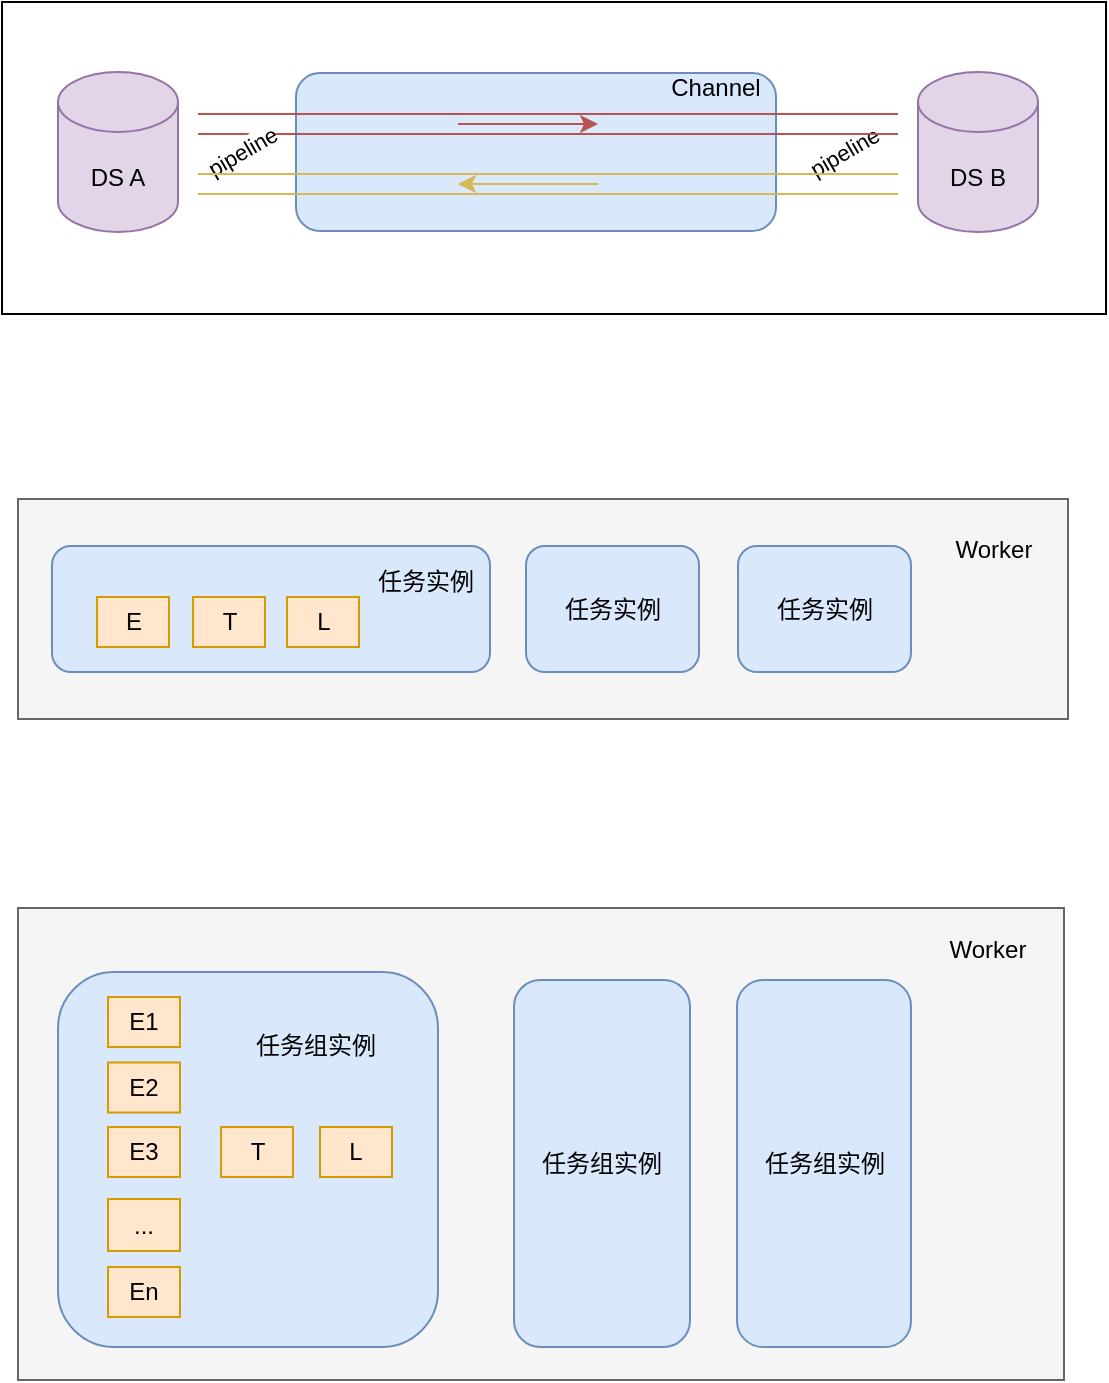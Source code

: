 <mxfile version="21.2.1" type="github">
  <diagram name="第 1 页" id="QBF703WfC1bJtobeGhCa">
    <mxGraphModel dx="1627" dy="831" grid="0" gridSize="10" guides="1" tooltips="1" connect="1" arrows="1" fold="1" page="1" pageScale="1" pageWidth="827" pageHeight="5000" math="0" shadow="0">
      <root>
        <mxCell id="0" />
        <mxCell id="1" parent="0" />
        <mxCell id="PcVWDQf7pGQgmWW3qAXG-42" value="" style="rounded=0;whiteSpace=wrap;html=1;" parent="1" vertex="1">
          <mxGeometry x="162" y="96" width="552" height="156" as="geometry" />
        </mxCell>
        <mxCell id="PcVWDQf7pGQgmWW3qAXG-22" value="DS A" style="shape=cylinder3;whiteSpace=wrap;html=1;boundedLbl=1;backgroundOutline=1;size=15;fillColor=#e1d5e7;strokeColor=#9673a6;" parent="1" vertex="1">
          <mxGeometry x="190" y="131" width="60" height="80" as="geometry" />
        </mxCell>
        <mxCell id="PcVWDQf7pGQgmWW3qAXG-23" value="DS B" style="shape=cylinder3;whiteSpace=wrap;html=1;boundedLbl=1;backgroundOutline=1;size=15;fillColor=#e1d5e7;strokeColor=#9673a6;" parent="1" vertex="1">
          <mxGeometry x="620" y="131" width="60" height="80" as="geometry" />
        </mxCell>
        <mxCell id="PcVWDQf7pGQgmWW3qAXG-24" value="" style="rounded=1;whiteSpace=wrap;html=1;fillColor=#dae8fc;strokeColor=#6c8ebf;" parent="1" vertex="1">
          <mxGeometry x="309" y="131.5" width="240" height="79" as="geometry" />
        </mxCell>
        <mxCell id="PcVWDQf7pGQgmWW3qAXG-33" value="" style="endArrow=classic;html=1;rounded=0;fillColor=#f8cecc;strokeColor=#b85450;" parent="1" edge="1">
          <mxGeometry width="50" height="50" relative="1" as="geometry">
            <mxPoint x="390" y="157" as="sourcePoint" />
            <mxPoint x="460" y="157" as="targetPoint" />
          </mxGeometry>
        </mxCell>
        <mxCell id="PcVWDQf7pGQgmWW3qAXG-35" value="" style="endArrow=classic;html=1;rounded=0;fillColor=#fff2cc;strokeColor=#d6b656;" parent="1" edge="1">
          <mxGeometry width="50" height="50" relative="1" as="geometry">
            <mxPoint x="460" y="187" as="sourcePoint" />
            <mxPoint x="390" y="187" as="targetPoint" />
          </mxGeometry>
        </mxCell>
        <mxCell id="PcVWDQf7pGQgmWW3qAXG-39" value="Channel" style="text;html=1;strokeColor=none;fillColor=none;align=center;verticalAlign=middle;whiteSpace=wrap;rounded=0;" parent="1" vertex="1">
          <mxGeometry x="489" y="124" width="60" height="30" as="geometry" />
        </mxCell>
        <mxCell id="PcVWDQf7pGQgmWW3qAXG-40" value="pipeline" style="edgeLabel;html=1;align=center;verticalAlign=middle;resizable=0;points=[];rotation=-30;" parent="1" vertex="1" connectable="0">
          <mxGeometry x="583.003" y="171.0" as="geometry" />
        </mxCell>
        <mxCell id="PcVWDQf7pGQgmWW3qAXG-29" value="" style="shape=link;html=1;rounded=0;width=10;fillColor=#f8cecc;strokeColor=#b85450;" parent="1" edge="1">
          <mxGeometry width="100" relative="1" as="geometry">
            <mxPoint x="260" y="157" as="sourcePoint" />
            <mxPoint x="610" y="157" as="targetPoint" />
          </mxGeometry>
        </mxCell>
        <mxCell id="PcVWDQf7pGQgmWW3qAXG-38" value="pipeline" style="edgeLabel;html=1;align=center;verticalAlign=middle;resizable=0;points=[];rotation=-30;" parent="PcVWDQf7pGQgmWW3qAXG-29" vertex="1" connectable="0">
          <mxGeometry x="-0.935" y="4" relative="1" as="geometry">
            <mxPoint x="10" y="18" as="offset" />
          </mxGeometry>
        </mxCell>
        <mxCell id="PcVWDQf7pGQgmWW3qAXG-34" value="" style="shape=link;html=1;rounded=0;width=10;fillColor=#fff2cc;strokeColor=#d6b656;" parent="1" edge="1">
          <mxGeometry width="100" relative="1" as="geometry">
            <mxPoint x="260" y="187" as="sourcePoint" />
            <mxPoint x="610" y="187" as="targetPoint" />
          </mxGeometry>
        </mxCell>
        <mxCell id="NRlv5K5fv_qLAyJL0CGP-3" value="" style="rounded=0;whiteSpace=wrap;html=1;fillColor=#f5f5f5;strokeColor=#666666;fontColor=#333333;" vertex="1" parent="1">
          <mxGeometry x="170" y="344.5" width="525" height="110" as="geometry" />
        </mxCell>
        <mxCell id="NRlv5K5fv_qLAyJL0CGP-6" value="" style="rounded=1;whiteSpace=wrap;html=1;fillColor=#dae8fc;strokeColor=#6c8ebf;" vertex="1" parent="1">
          <mxGeometry x="187" y="368" width="219" height="63" as="geometry" />
        </mxCell>
        <mxCell id="NRlv5K5fv_qLAyJL0CGP-5" value="E" style="rounded=0;whiteSpace=wrap;html=1;fillColor=#ffe6cc;strokeColor=#d79b00;" vertex="1" parent="1">
          <mxGeometry x="209.5" y="393.5" width="36" height="25" as="geometry" />
        </mxCell>
        <mxCell id="NRlv5K5fv_qLAyJL0CGP-7" value="T" style="rounded=0;whiteSpace=wrap;html=1;fillColor=#ffe6cc;strokeColor=#d79b00;" vertex="1" parent="1">
          <mxGeometry x="257.5" y="393.5" width="36" height="25" as="geometry" />
        </mxCell>
        <mxCell id="NRlv5K5fv_qLAyJL0CGP-8" value="L" style="rounded=0;whiteSpace=wrap;html=1;fillColor=#ffe6cc;strokeColor=#d79b00;" vertex="1" parent="1">
          <mxGeometry x="304.5" y="393.5" width="36" height="25" as="geometry" />
        </mxCell>
        <mxCell id="NRlv5K5fv_qLAyJL0CGP-4" value="任务实例" style="text;html=1;strokeColor=none;fillColor=none;align=center;verticalAlign=middle;whiteSpace=wrap;rounded=0;" vertex="1" parent="1">
          <mxGeometry x="344" y="371" width="60" height="30" as="geometry" />
        </mxCell>
        <mxCell id="NRlv5K5fv_qLAyJL0CGP-11" value="任务实例" style="rounded=1;whiteSpace=wrap;html=1;fillColor=#dae8fc;strokeColor=#6c8ebf;" vertex="1" parent="1">
          <mxGeometry x="424" y="368" width="86.5" height="63" as="geometry" />
        </mxCell>
        <mxCell id="NRlv5K5fv_qLAyJL0CGP-12" value="任务实例" style="rounded=1;whiteSpace=wrap;html=1;fillColor=#dae8fc;strokeColor=#6c8ebf;" vertex="1" parent="1">
          <mxGeometry x="530" y="368" width="86.5" height="63" as="geometry" />
        </mxCell>
        <mxCell id="NRlv5K5fv_qLAyJL0CGP-2" value="Worker" style="text;html=1;strokeColor=none;fillColor=none;align=center;verticalAlign=middle;whiteSpace=wrap;rounded=0;" vertex="1" parent="1">
          <mxGeometry x="628" y="355" width="60" height="30" as="geometry" />
        </mxCell>
        <mxCell id="NRlv5K5fv_qLAyJL0CGP-14" value="" style="rounded=0;whiteSpace=wrap;html=1;fillColor=#f5f5f5;strokeColor=#666666;fontColor=#333333;" vertex="1" parent="1">
          <mxGeometry x="170" y="549" width="523" height="236" as="geometry" />
        </mxCell>
        <mxCell id="NRlv5K5fv_qLAyJL0CGP-15" value="" style="rounded=1;whiteSpace=wrap;html=1;fillColor=#dae8fc;strokeColor=#6c8ebf;" vertex="1" parent="1">
          <mxGeometry x="190" y="581" width="190" height="187.5" as="geometry" />
        </mxCell>
        <mxCell id="NRlv5K5fv_qLAyJL0CGP-17" value="T" style="rounded=0;whiteSpace=wrap;html=1;fillColor=#ffe6cc;strokeColor=#d79b00;" vertex="1" parent="1">
          <mxGeometry x="271.5" y="658.5" width="36" height="25" as="geometry" />
        </mxCell>
        <mxCell id="NRlv5K5fv_qLAyJL0CGP-18" value="L" style="rounded=0;whiteSpace=wrap;html=1;fillColor=#ffe6cc;strokeColor=#d79b00;" vertex="1" parent="1">
          <mxGeometry x="321" y="658.5" width="36" height="25" as="geometry" />
        </mxCell>
        <mxCell id="NRlv5K5fv_qLAyJL0CGP-19" value="任务组实例" style="text;html=1;strokeColor=none;fillColor=none;align=center;verticalAlign=middle;whiteSpace=wrap;rounded=0;" vertex="1" parent="1">
          <mxGeometry x="284" y="602.5" width="70" height="30" as="geometry" />
        </mxCell>
        <mxCell id="NRlv5K5fv_qLAyJL0CGP-20" value="任务组实例" style="rounded=1;whiteSpace=wrap;html=1;fillColor=#dae8fc;strokeColor=#6c8ebf;" vertex="1" parent="1">
          <mxGeometry x="418" y="585" width="88" height="183.5" as="geometry" />
        </mxCell>
        <mxCell id="NRlv5K5fv_qLAyJL0CGP-22" value="Worker" style="text;html=1;strokeColor=none;fillColor=none;align=center;verticalAlign=middle;whiteSpace=wrap;rounded=0;" vertex="1" parent="1">
          <mxGeometry x="625" y="555" width="60" height="30" as="geometry" />
        </mxCell>
        <mxCell id="NRlv5K5fv_qLAyJL0CGP-23" value="E2" style="rounded=0;whiteSpace=wrap;html=1;fillColor=#ffe6cc;strokeColor=#d79b00;" vertex="1" parent="1">
          <mxGeometry x="215" y="626.25" width="36" height="25" as="geometry" />
        </mxCell>
        <mxCell id="NRlv5K5fv_qLAyJL0CGP-24" value="..." style="rounded=0;whiteSpace=wrap;html=1;fillColor=#ffe6cc;strokeColor=#d79b00;" vertex="1" parent="1">
          <mxGeometry x="215" y="694.5" width="36" height="26" as="geometry" />
        </mxCell>
        <mxCell id="NRlv5K5fv_qLAyJL0CGP-25" value="En" style="rounded=0;whiteSpace=wrap;html=1;fillColor=#ffe6cc;strokeColor=#d79b00;" vertex="1" parent="1">
          <mxGeometry x="215" y="728.5" width="36" height="25" as="geometry" />
        </mxCell>
        <mxCell id="NRlv5K5fv_qLAyJL0CGP-26" value="E3" style="rounded=0;whiteSpace=wrap;html=1;fillColor=#ffe6cc;strokeColor=#d79b00;" vertex="1" parent="1">
          <mxGeometry x="215" y="658.5" width="36" height="25" as="geometry" />
        </mxCell>
        <mxCell id="NRlv5K5fv_qLAyJL0CGP-16" value="E1" style="rounded=0;whiteSpace=wrap;html=1;fillColor=#ffe6cc;strokeColor=#d79b00;" vertex="1" parent="1">
          <mxGeometry x="215" y="593.5" width="36" height="25" as="geometry" />
        </mxCell>
        <mxCell id="NRlv5K5fv_qLAyJL0CGP-27" value="任务组实例" style="rounded=1;whiteSpace=wrap;html=1;fillColor=#dae8fc;strokeColor=#6c8ebf;" vertex="1" parent="1">
          <mxGeometry x="529.5" y="585" width="87" height="183.5" as="geometry" />
        </mxCell>
      </root>
    </mxGraphModel>
  </diagram>
</mxfile>
